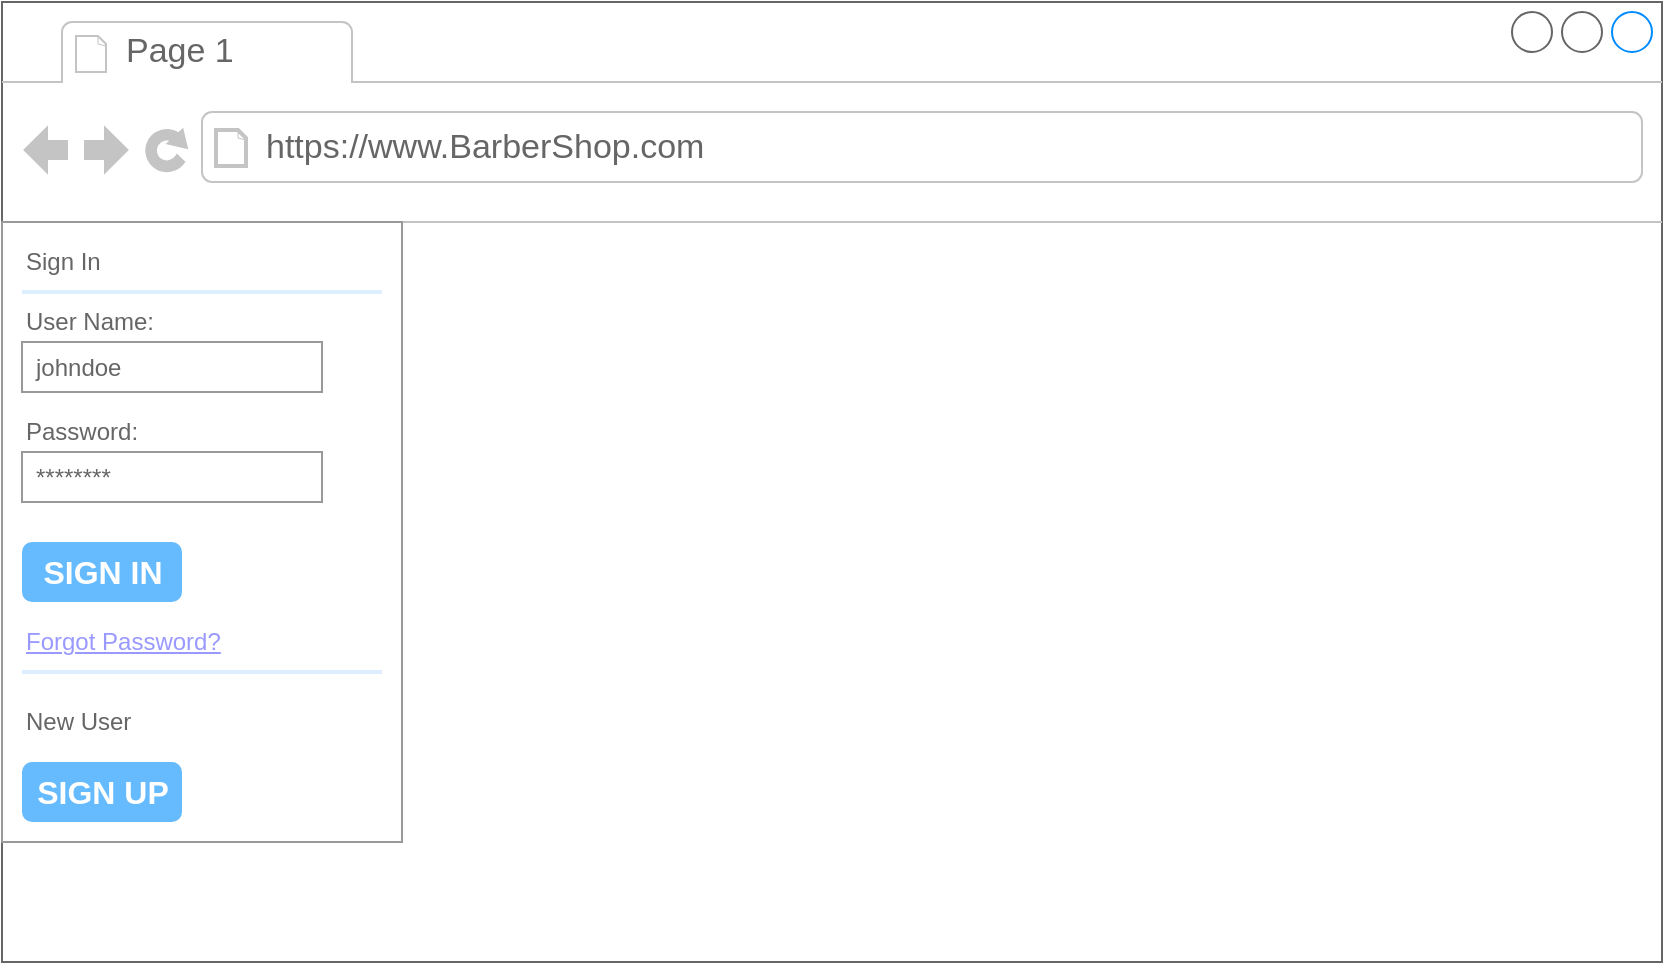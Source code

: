 <mxfile version="14.6.12" type="github">
  <diagram id="CZ2MF3NDUHEG7JQgw2JQ" name="Page-1">
    <mxGraphModel dx="942" dy="614" grid="1" gridSize="10" guides="1" tooltips="1" connect="1" arrows="1" fold="1" page="1" pageScale="1" pageWidth="827" pageHeight="1169" math="0" shadow="0">
      <root>
        <mxCell id="0" />
        <mxCell id="1" parent="0" />
        <mxCell id="JEwpR79MPoA-WKV8Z6C1-2" value="" style="strokeWidth=1;shadow=0;dashed=0;align=center;html=1;shape=mxgraph.mockup.containers.browserWindow;rSize=0;strokeColor=#666666;strokeColor2=#008cff;strokeColor3=#c4c4c4;mainText=,;recursiveResize=0;" vertex="1" parent="1">
          <mxGeometry y="120" width="830" height="480" as="geometry" />
        </mxCell>
        <mxCell id="JEwpR79MPoA-WKV8Z6C1-3" value="Page 1" style="strokeWidth=1;shadow=0;dashed=0;align=center;html=1;shape=mxgraph.mockup.containers.anchor;fontSize=17;fontColor=#666666;align=left;" vertex="1" parent="JEwpR79MPoA-WKV8Z6C1-2">
          <mxGeometry x="60" y="12" width="110" height="26" as="geometry" />
        </mxCell>
        <mxCell id="JEwpR79MPoA-WKV8Z6C1-4" value="https://www.BarberShop.com" style="strokeWidth=1;shadow=0;dashed=0;align=center;html=1;shape=mxgraph.mockup.containers.anchor;rSize=0;fontSize=17;fontColor=#666666;align=left;" vertex="1" parent="JEwpR79MPoA-WKV8Z6C1-2">
          <mxGeometry x="130" y="60" width="250" height="26" as="geometry" />
        </mxCell>
        <mxCell id="JEwpR79MPoA-WKV8Z6C1-6" value="" style="strokeWidth=1;shadow=0;dashed=0;align=center;html=1;shape=mxgraph.mockup.forms.rrect;rSize=0;strokeColor=#999999;fillColor=#ffffff;" vertex="1" parent="JEwpR79MPoA-WKV8Z6C1-2">
          <mxGeometry y="110" width="200" height="310" as="geometry" />
        </mxCell>
        <mxCell id="JEwpR79MPoA-WKV8Z6C1-7" value="Sign In" style="strokeWidth=1;shadow=0;dashed=0;align=center;html=1;shape=mxgraph.mockup.forms.anchor;fontSize=12;fontColor=#666666;align=left;resizeWidth=1;spacingLeft=0;" vertex="1" parent="JEwpR79MPoA-WKV8Z6C1-6">
          <mxGeometry width="100" height="20" relative="1" as="geometry">
            <mxPoint x="10" y="10" as="offset" />
          </mxGeometry>
        </mxCell>
        <mxCell id="JEwpR79MPoA-WKV8Z6C1-8" value="" style="shape=line;strokeColor=#ddeeff;strokeWidth=2;html=1;resizeWidth=1;" vertex="1" parent="JEwpR79MPoA-WKV8Z6C1-6">
          <mxGeometry width="180" height="10" relative="1" as="geometry">
            <mxPoint x="10" y="30" as="offset" />
          </mxGeometry>
        </mxCell>
        <mxCell id="JEwpR79MPoA-WKV8Z6C1-9" value="User Name:" style="strokeWidth=1;shadow=0;dashed=0;align=center;html=1;shape=mxgraph.mockup.forms.anchor;fontSize=12;fontColor=#666666;align=left;resizeWidth=1;spacingLeft=0;" vertex="1" parent="JEwpR79MPoA-WKV8Z6C1-6">
          <mxGeometry width="100" height="20" relative="1" as="geometry">
            <mxPoint x="10" y="40" as="offset" />
          </mxGeometry>
        </mxCell>
        <mxCell id="JEwpR79MPoA-WKV8Z6C1-10" value="johndoe" style="strokeWidth=1;shadow=0;dashed=0;align=center;html=1;shape=mxgraph.mockup.forms.rrect;rSize=0;strokeColor=#999999;fontColor=#666666;align=left;spacingLeft=5;resizeWidth=1;" vertex="1" parent="JEwpR79MPoA-WKV8Z6C1-6">
          <mxGeometry width="150" height="25" relative="1" as="geometry">
            <mxPoint x="10" y="60" as="offset" />
          </mxGeometry>
        </mxCell>
        <mxCell id="JEwpR79MPoA-WKV8Z6C1-11" value="Password:" style="strokeWidth=1;shadow=0;dashed=0;align=center;html=1;shape=mxgraph.mockup.forms.anchor;fontSize=12;fontColor=#666666;align=left;resizeWidth=1;spacingLeft=0;" vertex="1" parent="JEwpR79MPoA-WKV8Z6C1-6">
          <mxGeometry width="100" height="20" relative="1" as="geometry">
            <mxPoint x="10" y="95" as="offset" />
          </mxGeometry>
        </mxCell>
        <mxCell id="JEwpR79MPoA-WKV8Z6C1-12" value="********" style="strokeWidth=1;shadow=0;dashed=0;align=center;html=1;shape=mxgraph.mockup.forms.rrect;rSize=0;strokeColor=#999999;fontColor=#666666;align=left;spacingLeft=5;resizeWidth=1;" vertex="1" parent="JEwpR79MPoA-WKV8Z6C1-6">
          <mxGeometry width="150" height="25" relative="1" as="geometry">
            <mxPoint x="10" y="115" as="offset" />
          </mxGeometry>
        </mxCell>
        <mxCell id="JEwpR79MPoA-WKV8Z6C1-13" value="SIGN IN" style="strokeWidth=1;shadow=0;dashed=0;align=center;html=1;shape=mxgraph.mockup.forms.rrect;rSize=5;strokeColor=none;fontColor=#ffffff;fillColor=#66bbff;fontSize=16;fontStyle=1;" vertex="1" parent="JEwpR79MPoA-WKV8Z6C1-6">
          <mxGeometry y="1" width="80" height="30" relative="1" as="geometry">
            <mxPoint x="10" y="-150" as="offset" />
          </mxGeometry>
        </mxCell>
        <mxCell id="JEwpR79MPoA-WKV8Z6C1-14" value="Forgot Password?" style="strokeWidth=1;shadow=0;dashed=0;align=center;html=1;shape=mxgraph.mockup.forms.anchor;fontSize=12;fontColor=#9999ff;align=left;spacingLeft=0;fontStyle=4;resizeWidth=1;" vertex="1" parent="JEwpR79MPoA-WKV8Z6C1-6">
          <mxGeometry y="1" width="150" height="20" relative="1" as="geometry">
            <mxPoint x="10" y="-110" as="offset" />
          </mxGeometry>
        </mxCell>
        <mxCell id="JEwpR79MPoA-WKV8Z6C1-15" value="" style="shape=line;strokeColor=#ddeeff;strokeWidth=2;html=1;resizeWidth=1;" vertex="1" parent="JEwpR79MPoA-WKV8Z6C1-6">
          <mxGeometry y="1" width="180" height="10" relative="1" as="geometry">
            <mxPoint x="10" y="-90" as="offset" />
          </mxGeometry>
        </mxCell>
        <mxCell id="JEwpR79MPoA-WKV8Z6C1-16" value="New User" style="strokeWidth=1;shadow=0;dashed=0;align=center;html=1;shape=mxgraph.mockup.forms.anchor;fontSize=12;fontColor=#666666;align=left;spacingLeft=0;resizeWidth=1;" vertex="1" parent="JEwpR79MPoA-WKV8Z6C1-6">
          <mxGeometry y="1" width="150" height="20" relative="1" as="geometry">
            <mxPoint x="10" y="-70" as="offset" />
          </mxGeometry>
        </mxCell>
        <mxCell id="JEwpR79MPoA-WKV8Z6C1-17" value="SIGN UP" style="strokeWidth=1;shadow=0;dashed=0;align=center;html=1;shape=mxgraph.mockup.forms.rrect;rSize=5;strokeColor=none;fontColor=#ffffff;fillColor=#66bbff;fontSize=16;fontStyle=1;" vertex="1" parent="JEwpR79MPoA-WKV8Z6C1-6">
          <mxGeometry y="1" width="80" height="30" relative="1" as="geometry">
            <mxPoint x="10" y="-40" as="offset" />
          </mxGeometry>
        </mxCell>
      </root>
    </mxGraphModel>
  </diagram>
</mxfile>
